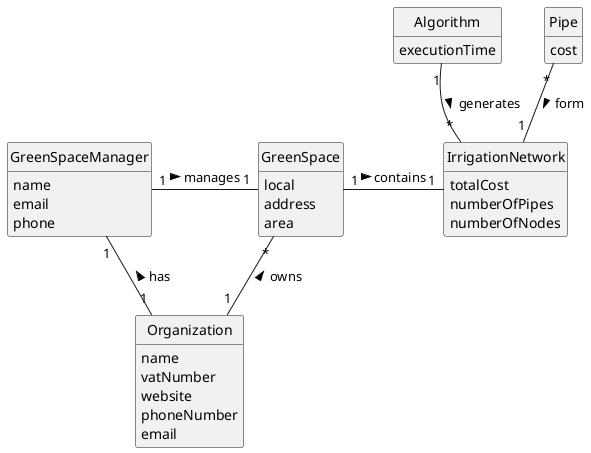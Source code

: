 @startuml
skinparam monochrome true
skinparam packageStyle rectangle
skinparam shadowing false

skinparam classAttributeIconSize 0

hide circle
hide methods

class GreenSpaceManager {
    name
    email
    phone
}

class GreenSpace{
    local
    address
    area
}

class Organization {
    name
    vatNumber
    website
    phoneNumber
    email
}

class Algorithm {
    executionTime
}

class IrrigationNetwork {
    totalCost
    numberOfPipes
    numberOfNodes
}

class Pipe {
    cost
}

GreenSpaceManager "1" - "1" GreenSpace : manages >
Organization "1" -up- "1" GreenSpaceManager : has >
Organization "1" -up- "*" GreenSpace : owns >
GreenSpace "1"-"1" IrrigationNetwork : contains >
Algorithm "1" -- "*" IrrigationNetwork : generates >
Pipe "*" -- "1" IrrigationNetwork : form >




@enduml
